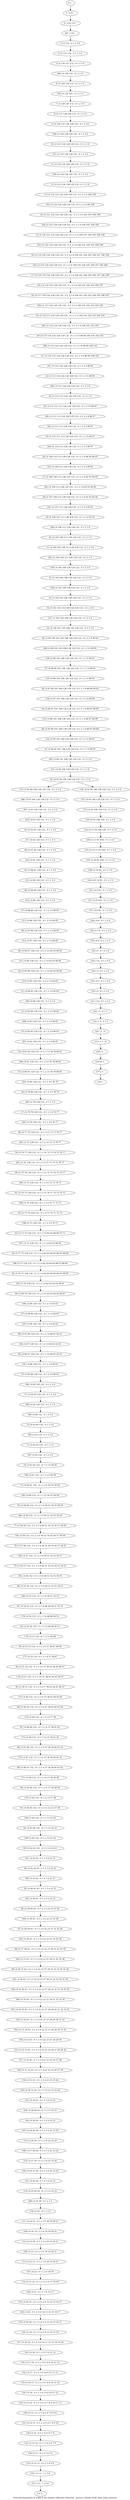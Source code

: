 digraph G {
graph [label="Tree-decomposition of width 8 for register allocator (function _process_thread_shell_rime_ping_process)"]
0[label="0 | : "];
1[label="1 | 133 : "];
2[label="2 | 132 133 : "];
3[label="3 | 6 132 : 0 1 2 3 4 "];
4[label="4 | 6 131 132 : 0 1 2 3 4 "];
5[label="5 | 6 130 131 132 : 0 1 2 3 4 "];
6[label="6 | 6 129 130 132 : 0 1 2 3 4 "];
7[label="7 | 6 128 129 132 : 0 1 2 3 4 "];
8[label="8 | 6 127 128 129 132 : 0 1 2 3 4 "];
9[label="9 | 6 126 127 128 129 132 : 0 1 2 3 4 "];
10[label="10 | 6 125 126 128 129 132 : 0 1 2 3 4 "];
11[label="11 | 6 124 125 128 129 132 : 0 1 2 3 4 "];
12[label="12 | 6 123 124 128 129 132 : 0 1 2 3 4 "];
13[label="13 | 6 122 123 124 128 129 132 : 0 1 2 3 4 108 109 "];
14[label="14 | 6 121 122 124 128 129 132 : 0 1 2 3 4 104 105 108 109 "];
15[label="15 | 6 120 121 124 128 129 132 : 0 1 2 3 4 100 101 104 105 108 109 "];
16[label="16 | 6 119 120 124 128 129 132 : 0 1 2 3 4 100 101 104 105 106 107 108 109 "];
17[label="17 | 6 118 119 124 128 129 132 : 0 1 2 3 4 100 101 104 105 106 107 108 109 "];
18[label="18 | 6 117 118 124 128 129 132 : 0 1 2 3 4 100 101 102 103 104 105 106 107 "];
19[label="19 | 6 116 117 124 128 129 132 : 0 1 2 3 4 100 101 102 103 104 105 "];
20[label="20 | 6 115 116 124 128 129 132 : 0 1 2 3 4 98 99 100 101 102 103 "];
21[label="21 | 6 114 115 124 128 129 132 : 0 1 2 3 4 98 99 100 101 "];
22[label="22 | 6 113 114 124 128 129 132 : 0 1 2 3 4 98 99 "];
23[label="23 | 6 112 113 124 128 129 132 : 0 1 2 3 4 "];
24[label="24 | 6 111 112 113 124 128 129 132 : 0 1 2 3 4 96 97 "];
25[label="25 | 6 110 111 113 128 129 132 : 0 1 2 3 4 96 97 "];
26[label="26 | 6 109 110 113 128 129 132 : 0 1 2 3 4 94 95 96 97 "];
27[label="27 | 6 108 109 113 128 129 132 : 0 1 2 3 4 92 93 94 95 "];
28[label="28 | 6 107 108 113 128 129 132 : 0 1 2 3 4 92 93 94 95 "];
29[label="29 | 6 106 107 113 128 129 132 : 0 1 2 3 4 92 93 "];
30[label="30 | 6 105 106 113 128 129 132 : 0 1 2 3 4 "];
31[label="31 | 6 104 105 106 113 128 129 132 : 0 1 2 3 4 "];
32[label="32 | 6 103 104 106 128 129 132 : 0 1 2 3 4 "];
33[label="33 | 6 102 103 106 128 129 132 : 0 1 2 3 4 "];
34[label="34 | 6 101 102 103 106 128 129 132 : 0 1 2 3 4 "];
35[label="35 | 6 100 101 103 106 128 129 132 : 0 1 2 3 4 "];
36[label="36 | 6 99 100 101 103 106 128 129 132 : 0 1 2 3 4 90 91 "];
37[label="37 | 6 98 99 101 106 128 129 132 : 0 1 2 3 4 90 91 "];
38[label="38 | 6 97 98 101 106 128 129 132 : 0 1 2 3 4 88 89 90 91 "];
39[label="39 | 6 96 97 101 106 128 129 132 : 0 1 2 3 4 86 87 88 89 "];
40[label="40 | 6 95 96 101 106 128 129 132 : 0 1 2 3 4 86 87 88 89 "];
41[label="41 | 6 94 95 101 106 128 129 132 : 0 1 2 3 4 86 87 "];
42[label="42 | 6 93 94 106 128 129 132 : 0 1 2 3 4 "];
43[label="43 | 6 92 93 128 132 : 0 1 2 3 4 "];
44[label="44 | 6 91 92 128 132 : 0 1 2 3 4 "];
45[label="45 | 6 90 91 128 132 : 0 1 2 3 4 "];
46[label="46 | 6 89 90 128 132 : 0 1 2 3 4 "];
47[label="47 | 6 88 89 128 132 : 0 1 2 3 4 84 85 "];
48[label="48 | 6 87 88 128 132 : 0 1 2 3 4 84 85 "];
49[label="49 | 6 86 87 128 132 : 0 1 2 3 4 82 83 84 85 "];
50[label="50 | 6 85 86 128 132 : 0 1 2 3 4 82 83 84 85 "];
51[label="51 | 6 84 85 128 132 : 0 1 2 3 4 82 83 "];
52[label="52 | 6 83 84 128 132 : 0 1 2 3 4 80 81 "];
53[label="53 | 6 82 83 128 132 : 0 1 2 3 4 80 81 "];
54[label="54 | 6 81 82 128 132 : 0 1 2 3 4 78 79 80 81 "];
55[label="55 | 6 80 81 128 132 : 0 1 2 3 4 78 79 80 81 "];
56[label="56 | 6 79 80 128 132 : 0 1 2 3 4 78 79 "];
57[label="57 | 6 78 79 128 132 : 0 1 2 3 4 76 77 "];
58[label="58 | 6 77 78 128 132 : 0 1 2 3 4 72 73 76 77 "];
59[label="59 | 6 76 77 128 132 : 0 1 2 3 4 72 73 74 75 76 77 "];
60[label="60 | 6 75 76 128 132 : 0 1 2 3 4 72 73 74 75 76 77 "];
61[label="61 | 6 74 75 128 132 : 0 1 2 3 4 70 71 72 73 74 75 "];
62[label="62 | 6 73 74 128 132 : 0 1 2 3 4 70 71 72 73 "];
63[label="63 | 6 72 73 128 132 : 0 1 2 3 4 62 63 68 69 70 71 "];
64[label="64 | 6 71 72 128 132 : 0 1 2 3 4 62 63 64 65 66 67 68 69 "];
65[label="65 | 6 70 71 128 132 : 0 1 2 3 4 62 63 64 65 66 67 68 69 "];
66[label="66 | 6 69 70 128 132 : 0 1 2 3 4 62 63 64 65 66 67 "];
67[label="67 | 6 68 69 128 132 : 0 1 2 3 4 62 63 "];
68[label="68 | 6 67 68 128 132 : 0 1 2 3 4 60 61 62 63 "];
69[label="69 | 6 66 67 128 132 : 0 1 2 3 4 60 61 62 63 "];
70[label="70 | 6 65 66 128 132 : 0 1 2 3 4 60 61 "];
71[label="71 | 6 64 65 128 132 : 0 1 2 3 4 "];
72[label="72 | 6 63 64 132 : 0 1 2 3 4 "];
73[label="73 | 6 62 63 132 : 0 1 2 3 4 "];
74[label="74 | 6 61 62 132 : 0 1 2 3 4 58 59 "];
75[label="75 | 6 60 61 132 : 0 1 2 3 4 54 55 58 59 "];
76[label="76 | 6 59 60 132 : 0 1 2 3 4 50 51 54 55 58 59 "];
77[label="77 | 6 58 59 132 : 0 1 2 3 4 50 51 54 55 56 57 58 59 "];
78[label="78 | 6 57 58 132 : 0 1 2 3 4 50 51 54 55 56 57 58 59 "];
79[label="79 | 6 56 57 132 : 0 1 2 3 4 50 51 52 53 54 55 56 57 "];
80[label="80 | 6 55 56 132 : 0 1 2 3 4 50 51 52 53 54 55 "];
81[label="81 | 6 54 55 132 : 0 1 2 3 4 48 49 50 51 52 53 "];
82[label="82 | 6 53 54 132 : 0 1 2 3 4 48 49 50 51 "];
83[label="83 | 6 52 53 132 : 0 1 2 3 4 37 38 47 48 49 "];
84[label="84 | 6 51 52 132 : 0 1 2 3 4 37 38 43 44 45 46 47 "];
85[label="85 | 6 50 51 132 : 0 1 2 3 4 37 38 43 44 45 46 47 "];
86[label="86 | 6 49 50 132 : 0 1 2 3 4 37 38 43 44 45 46 "];
87[label="87 | 6 48 49 132 : 0 1 2 3 4 37 38 41 42 "];
88[label="88 | 6 47 48 132 : 0 1 2 3 4 37 38 39 40 41 42 "];
89[label="89 | 6 46 47 132 : 0 1 2 3 4 37 38 39 40 41 42 "];
90[label="90 | 6 45 46 132 : 0 1 2 3 4 37 38 39 40 "];
91[label="91 | 6 44 45 132 : 0 1 2 3 4 22 23 37 38 "];
92[label="92 | 6 43 44 132 : 0 1 2 3 4 22 23 "];
93[label="93 | 6 42 43 132 : 0 1 2 3 4 22 23 "];
94[label="94 | 6 41 42 43 : 0 1 2 3 4 22 23 "];
95[label="95 | 6 40 41 43 : 0 1 2 3 4 22 23 "];
96[label="96 | 6 39 40 43 : 0 1 2 3 4 22 23 35 36 "];
97[label="97 | 6 38 39 43 : 0 1 2 3 4 22 23 31 32 35 36 "];
98[label="98 | 6 37 38 43 : 0 1 2 3 4 22 23 27 28 31 32 35 36 "];
99[label="99 | 6 36 37 43 : 0 1 2 3 4 22 23 27 28 31 32 33 34 35 36 "];
100[label="100 | 6 35 36 43 : 0 1 2 3 4 22 23 27 28 31 32 33 34 35 36 "];
101[label="101 | 6 34 35 43 : 0 1 2 3 4 22 23 27 28 29 30 31 32 33 34 "];
102[label="102 | 6 33 34 43 : 0 1 2 3 4 22 23 27 28 29 30 31 32 "];
103[label="103 | 6 32 33 43 : 0 1 2 3 4 22 23 25 26 27 28 29 30 "];
104[label="104 | 6 31 32 43 : 0 1 2 3 4 22 23 25 26 27 28 "];
105[label="105 | 6 30 31 43 : 0 1 2 3 4 22 23 25 26 "];
106[label="106 | 6 29 30 43 : 0 1 2 3 4 22 23 "];
107[label="107 | 6 28 29 30 : 0 1 2 3 4 22 23 24 "];
108[label="108 | 6 27 28 30 : 0 1 2 3 4 22 23 24 "];
109[label="109 | 6 26 27 30 : 0 1 2 3 4 22 23 24 "];
110[label="110 | 6 25 26 30 : 0 1 2 3 4 22 23 "];
111[label="111 | 6 24 25 : 0 1 2 3 4 18 19 20 21 "];
112[label="112 | 6 23 24 : 0 1 2 3 4 18 19 20 21 "];
113[label="113 | 6 22 23 : 0 1 2 3 4 18 19 20 21 "];
114[label="114 | 6 21 22 : 0 1 2 3 4 5 6 17 18 19 "];
115[label="115 | 6 20 21 : 0 1 2 3 4 5 6 13 14 15 16 17 "];
116[label="116 | 6 19 20 : 0 1 2 3 4 5 6 13 14 15 16 17 "];
117[label="117 | 6 18 19 : 0 1 2 3 4 5 6 11 12 13 14 15 16 "];
118[label="118 | 6 17 18 : 0 1 2 3 4 5 6 9 10 11 12 "];
119[label="119 | 6 16 17 : 0 1 2 3 4 5 6 9 10 11 12 "];
120[label="120 | 6 15 16 : 0 1 2 3 4 5 6 7 8 9 10 11 12 "];
121[label="121 | 6 14 15 : 0 1 2 3 4 5 6 7 8 9 10 "];
122[label="122 | 6 13 14 : 0 1 2 3 4 5 6 7 8 "];
123[label="123 | 6 12 13 : 0 1 2 3 4 5 6 "];
124[label="124 | 6 11 93 106 129 : 0 1 2 3 4 "];
125[label="125 | 6 10 11 93 106 : 0 1 2 3 4 "];
126[label="126 | 6 9 10 93 : 0 1 2 3 4 "];
127[label="127 | 6 8 9 93 : 0 1 2 3 4 "];
128[label="128 | 6 7 8 : 0 1 2 3 4 "];
129[label="129 | 5 6 : 0 1 2 3 4 "];
130[label="130 | 4 5 : 0 1 2 3 4 "];
131[label="131 | 3 4 : 0 1 2 3 4 "];
132[label="132 | 2 3 : 0 1 2 "];
133[label="133 | 1 2 : 0 "];
134[label="134 | 0 1 : "];
135[label="135 | 6 93 94 106 128 129 132 : 0 1 2 3 4 "];
136[label="136 | 6 93 94 106 128 129 132 : 0 1 2 3 4 "];
137[label="137 | : "];
138[label="138 | 6 13 : 0 1 2 3 4 5 6 "];
139[label="139 | 6 14 : 0 1 2 3 4 5 6 7 8 "];
140[label="140 | 6 15 : 0 1 2 3 4 5 6 7 8 9 10 "];
141[label="141 | 6 16 : 0 1 2 3 4 5 6 9 10 11 12 "];
142[label="142 | 6 17 : 0 1 2 3 4 5 6 9 10 11 12 "];
143[label="143 | 6 18 : 0 1 2 3 4 5 6 11 12 "];
144[label="144 | 6 19 : 0 1 2 3 4 5 6 13 14 15 16 "];
145[label="145 | 6 20 : 0 1 2 3 4 5 6 13 14 15 16 17 "];
146[label="146 | 6 21 : 0 1 2 3 4 5 6 17 "];
147[label="147 | 6 22 : 0 1 2 3 4 18 19 "];
148[label="148 | 6 23 : 0 1 2 3 4 18 19 20 21 "];
149[label="149 | 6 24 : 0 1 2 3 4 18 19 20 21 "];
150[label="150 | 6 25 : 0 1 2 3 4 "];
151[label="151 | 6 26 30 : 0 1 2 3 4 22 23 "];
152[label="152 | 6 27 30 : 0 1 2 3 4 22 23 24 "];
153[label="153 | 6 28 30 : 0 1 2 3 4 22 23 24 "];
154[label="154 | 6 29 30 : 0 1 2 3 4 22 23 "];
155[label="155 | 6 30 43 : 0 1 2 3 4 22 23 "];
156[label="156 | 6 31 43 : 0 1 2 3 4 22 23 25 26 "];
157[label="157 | 6 32 43 : 0 1 2 3 4 22 23 25 26 27 28 "];
158[label="158 | 6 33 43 : 0 1 2 3 4 22 23 27 28 29 30 "];
159[label="159 | 6 34 43 : 0 1 2 3 4 22 23 27 28 29 30 31 32 "];
160[label="160 | 6 35 43 : 0 1 2 3 4 22 23 27 28 31 32 33 34 "];
161[label="161 | 6 36 43 : 0 1 2 3 4 22 23 27 28 31 32 33 34 35 36 "];
162[label="162 | 6 37 43 : 0 1 2 3 4 22 23 27 28 31 32 35 36 "];
163[label="163 | 6 38 43 : 0 1 2 3 4 22 23 31 32 35 36 "];
164[label="164 | 6 39 43 : 0 1 2 3 4 22 23 35 36 "];
165[label="165 | 6 40 43 : 0 1 2 3 4 22 23 "];
166[label="166 | 6 41 43 : 0 1 2 3 4 22 23 "];
167[label="167 | 6 42 43 : 0 1 2 3 4 22 23 "];
168[label="168 | 6 43 132 : 0 1 2 3 4 22 23 "];
169[label="169 | 6 44 132 : 0 1 2 3 4 22 23 "];
170[label="170 | 6 45 132 : 0 1 2 3 4 37 38 "];
171[label="171 | 6 46 132 : 0 1 2 3 4 37 38 39 40 "];
172[label="172 | 6 47 132 : 0 1 2 3 4 37 38 39 40 41 42 "];
173[label="173 | 6 48 132 : 0 1 2 3 4 37 38 41 42 "];
174[label="174 | 6 49 132 : 0 1 2 3 4 37 38 "];
175[label="175 | 6 50 132 : 0 1 2 3 4 37 38 43 44 45 46 "];
176[label="176 | 6 51 132 : 0 1 2 3 4 37 38 43 44 45 46 47 "];
177[label="177 | 6 52 132 : 0 1 2 3 4 37 38 47 "];
178[label="178 | 6 53 132 : 0 1 2 3 4 48 49 "];
179[label="179 | 6 54 132 : 0 1 2 3 4 48 49 50 51 "];
180[label="180 | 6 55 132 : 0 1 2 3 4 50 51 52 53 "];
181[label="181 | 6 56 132 : 0 1 2 3 4 50 51 52 53 54 55 "];
182[label="182 | 6 57 132 : 0 1 2 3 4 50 51 54 55 56 57 "];
183[label="183 | 6 58 132 : 0 1 2 3 4 50 51 54 55 56 57 58 59 "];
184[label="184 | 6 59 132 : 0 1 2 3 4 50 51 54 55 58 59 "];
185[label="185 | 6 60 132 : 0 1 2 3 4 54 55 58 59 "];
186[label="186 | 6 61 132 : 0 1 2 3 4 58 59 "];
187[label="187 | 6 62 132 : 0 1 2 3 4 "];
188[label="188 | 6 63 132 : 0 1 2 3 4 "];
189[label="189 | 6 64 132 : 0 1 2 3 4 "];
190[label="190 | 6 65 128 132 : 0 1 2 3 4 "];
191[label="191 | 6 66 128 132 : 0 1 2 3 4 60 61 "];
192[label="192 | 6 67 128 132 : 0 1 2 3 4 60 61 62 63 "];
193[label="193 | 6 68 128 132 : 0 1 2 3 4 62 63 "];
194[label="194 | 6 69 128 132 : 0 1 2 3 4 62 63 "];
195[label="195 | 6 70 128 132 : 0 1 2 3 4 62 63 64 65 66 67 "];
196[label="196 | 6 71 128 132 : 0 1 2 3 4 62 63 64 65 66 67 68 69 "];
197[label="197 | 6 72 128 132 : 0 1 2 3 4 62 63 68 69 "];
198[label="198 | 6 73 128 132 : 0 1 2 3 4 70 71 "];
199[label="199 | 6 74 128 132 : 0 1 2 3 4 70 71 72 73 "];
200[label="200 | 6 75 128 132 : 0 1 2 3 4 72 73 74 75 "];
201[label="201 | 6 76 128 132 : 0 1 2 3 4 72 73 74 75 76 77 "];
202[label="202 | 6 77 128 132 : 0 1 2 3 4 72 73 76 77 "];
203[label="203 | 6 78 128 132 : 0 1 2 3 4 76 77 "];
204[label="204 | 6 79 128 132 : 0 1 2 3 4 "];
205[label="205 | 6 80 128 132 : 0 1 2 3 4 78 79 "];
206[label="206 | 6 81 128 132 : 0 1 2 3 4 78 79 80 81 "];
207[label="207 | 6 82 128 132 : 0 1 2 3 4 80 81 "];
208[label="208 | 6 83 128 132 : 0 1 2 3 4 80 81 "];
209[label="209 | 6 84 128 132 : 0 1 2 3 4 "];
210[label="210 | 6 85 128 132 : 0 1 2 3 4 82 83 "];
211[label="211 | 6 86 128 132 : 0 1 2 3 4 82 83 84 85 "];
212[label="212 | 6 87 128 132 : 0 1 2 3 4 84 85 "];
213[label="213 | 6 88 128 132 : 0 1 2 3 4 84 85 "];
214[label="214 | 6 89 128 132 : 0 1 2 3 4 "];
215[label="215 | 6 90 128 132 : 0 1 2 3 4 "];
216[label="216 | 6 91 128 132 : 0 1 2 3 4 "];
217[label="217 | 6 92 128 132 : 0 1 2 3 4 "];
218[label="218 | 6 93 128 132 : 0 1 2 3 4 "];
219[label="219 | : "];
220[label="220 | 1 : "];
221[label="221 | 2 : 0 "];
222[label="222 | 3 : 0 1 2 "];
223[label="223 | 4 : 0 1 2 3 4 "];
224[label="224 | 5 : 0 1 2 3 4 "];
225[label="225 | 6 : 0 1 2 3 4 "];
226[label="226 | 6 8 : 0 1 2 3 4 "];
227[label="227 | 6 9 93 : 0 1 2 3 4 "];
228[label="228 | 6 10 93 : 0 1 2 3 4 "];
229[label="229 | 6 11 93 106 : 0 1 2 3 4 "];
230[label="230 | 6 93 106 129 : 0 1 2 3 4 "];
231[label="231 | 6 94 106 128 129 132 : 0 1 2 3 4 "];
232[label="232 | 6 95 101 106 128 129 132 : 0 1 2 3 4 86 87 "];
233[label="233 | 6 96 101 106 128 129 132 : 0 1 2 3 4 86 87 88 89 "];
234[label="234 | 6 97 101 106 128 129 132 : 0 1 2 3 4 88 89 "];
235[label="235 | 6 98 101 106 128 129 132 : 0 1 2 3 4 90 91 "];
236[label="236 | 6 99 101 106 128 129 132 : 0 1 2 3 4 90 91 "];
237[label="237 | 6 101 103 106 128 129 132 : 0 1 2 3 4 "];
238[label="238 | 6 103 106 128 129 132 : 0 1 2 3 4 "];
239[label="239 | 6 104 106 128 129 132 : 0 1 2 3 4 "];
240[label="240 | 6 106 113 128 129 132 : 0 1 2 3 4 "];
241[label="241 | 6 107 113 128 129 132 : 0 1 2 3 4 92 93 "];
242[label="242 | 6 108 113 128 129 132 : 0 1 2 3 4 92 93 94 95 "];
243[label="243 | 6 109 113 128 129 132 : 0 1 2 3 4 94 95 "];
244[label="244 | 6 110 113 128 129 132 : 0 1 2 3 4 96 97 "];
245[label="245 | 6 111 113 128 129 132 : 0 1 2 3 4 96 97 "];
246[label="246 | 6 113 124 128 129 132 : 0 1 2 3 4 "];
247[label="247 | 6 114 124 128 129 132 : 0 1 2 3 4 98 99 "];
248[label="248 | 6 115 124 128 129 132 : 0 1 2 3 4 98 99 100 101 "];
249[label="249 | 6 116 124 128 129 132 : 0 1 2 3 4 100 101 102 103 "];
250[label="250 | 6 117 124 128 129 132 : 0 1 2 3 4 100 101 102 103 104 105 "];
251[label="251 | 6 118 124 128 129 132 : 0 1 2 3 4 100 101 104 105 106 107 "];
252[label="252 | 6 119 124 128 129 132 : 0 1 2 3 4 100 101 104 105 106 107 108 109 "];
253[label="253 | 6 120 124 128 129 132 : 0 1 2 3 4 100 101 104 105 108 109 "];
254[label="254 | 6 121 124 128 129 132 : 0 1 2 3 4 104 105 108 109 "];
255[label="255 | 6 122 124 128 129 132 : 0 1 2 3 4 108 109 "];
256[label="256 | 6 124 128 129 132 : 0 1 2 3 4 "];
257[label="257 | 6 125 128 129 132 : 0 1 2 3 4 "];
258[label="258 | 6 126 128 129 132 : 0 1 2 3 4 "];
259[label="259 | 6 129 132 : 0 1 2 3 4 "];
260[label="260 | 6 130 132 : 0 1 2 3 4 "];
261[label="261 | 132 : "];
262[label="262 | 6 111 113 124 128 129 132 : 0 1 2 3 4 96 97 "];
263[label="263 | 6 104 106 113 128 129 132 : 0 1 2 3 4 "];
264[label="264 | 6 99 101 103 106 128 129 132 : 0 1 2 3 4 90 91 "];
265[label="265 | 6 94 101 106 128 129 132 : 0 1 2 3 4 "];
266[label="266 | 6 93 106 128 129 132 : 0 1 2 3 4 "];
267[label="267 | 6 93 128 129 132 : 0 1 2 3 4 "];
268[label="268 | 6 64 128 132 : 0 1 2 3 4 "];
269[label="269 | 6 25 30 : 0 1 2 3 4 "];
270[label="270 | 12 13 : 1 2 5 6 "];
271[label="271 | 13 : 1 2 5 6 "];
272[label="272 | 6 93 106 128 129 132 : 0 1 2 3 4 "];
273[label="273 | 6 93 106 129 132 : 0 1 2 3 4 "];
274[label="274 | 6 10 93 106 : 0 1 2 3 4 "];
275[label="275 | 6 8 93 : 0 1 2 3 4 "];
276[label="276 | 6 8 : 0 1 2 3 4 "];
277[label="277 | 1 : "];
0->1 ;
1->2 ;
3->4 ;
4->5 ;
7->8 ;
8->9 ;
12->13 ;
23->24 ;
30->31 ;
33->34 ;
35->36 ;
42->135 ;
42->136 ;
138->123 ;
122->138 ;
139->122 ;
121->139 ;
140->121 ;
120->140 ;
141->120 ;
119->141 ;
142->119 ;
118->142 ;
143->118 ;
117->143 ;
144->117 ;
116->144 ;
145->116 ;
115->145 ;
146->115 ;
114->146 ;
147->114 ;
113->147 ;
148->113 ;
112->148 ;
149->112 ;
111->149 ;
150->111 ;
151->110 ;
109->151 ;
152->109 ;
108->152 ;
153->108 ;
107->153 ;
154->107 ;
106->154 ;
155->106 ;
105->155 ;
156->105 ;
104->156 ;
157->104 ;
103->157 ;
158->103 ;
102->158 ;
159->102 ;
101->159 ;
160->101 ;
100->160 ;
161->100 ;
99->161 ;
162->99 ;
98->162 ;
163->98 ;
97->163 ;
164->97 ;
96->164 ;
165->96 ;
95->165 ;
166->95 ;
94->166 ;
167->94 ;
93->167 ;
168->93 ;
92->168 ;
169->92 ;
91->169 ;
170->91 ;
90->170 ;
171->90 ;
89->171 ;
172->89 ;
88->172 ;
173->88 ;
87->173 ;
174->87 ;
86->174 ;
175->86 ;
85->175 ;
176->85 ;
84->176 ;
177->84 ;
83->177 ;
178->83 ;
82->178 ;
179->82 ;
81->179 ;
180->81 ;
80->180 ;
181->80 ;
79->181 ;
182->79 ;
78->182 ;
183->78 ;
77->183 ;
184->77 ;
76->184 ;
185->76 ;
75->185 ;
186->75 ;
74->186 ;
187->74 ;
73->187 ;
188->73 ;
72->188 ;
189->72 ;
190->71 ;
70->190 ;
191->70 ;
69->191 ;
192->69 ;
68->192 ;
193->68 ;
67->193 ;
194->67 ;
66->194 ;
195->66 ;
65->195 ;
196->65 ;
64->196 ;
197->64 ;
63->197 ;
198->63 ;
62->198 ;
199->62 ;
61->199 ;
200->61 ;
60->200 ;
201->60 ;
59->201 ;
202->59 ;
58->202 ;
203->58 ;
57->203 ;
204->57 ;
56->204 ;
205->56 ;
55->205 ;
206->55 ;
54->206 ;
207->54 ;
53->207 ;
208->53 ;
52->208 ;
209->52 ;
51->209 ;
210->51 ;
50->210 ;
211->50 ;
49->211 ;
212->49 ;
48->212 ;
213->48 ;
47->213 ;
214->47 ;
46->214 ;
215->46 ;
45->215 ;
216->45 ;
44->216 ;
217->44 ;
43->217 ;
218->43 ;
220->134 ;
133->220 ;
221->133 ;
132->221 ;
222->132 ;
131->222 ;
223->131 ;
130->223 ;
224->130 ;
129->224 ;
225->129 ;
226->128 ;
227->127 ;
126->227 ;
228->126 ;
229->125 ;
124->229 ;
230->124 ;
231->42 ;
232->41 ;
40->232 ;
233->40 ;
39->233 ;
234->39 ;
38->234 ;
235->38 ;
37->235 ;
236->37 ;
237->35 ;
34->237 ;
238->33 ;
32->238 ;
239->32 ;
240->30 ;
29->240 ;
241->29 ;
28->241 ;
242->28 ;
27->242 ;
243->27 ;
26->243 ;
244->26 ;
25->244 ;
245->25 ;
246->23 ;
22->246 ;
247->22 ;
21->247 ;
248->21 ;
20->248 ;
249->20 ;
19->249 ;
250->19 ;
18->250 ;
251->18 ;
17->251 ;
252->17 ;
16->252 ;
253->16 ;
15->253 ;
254->15 ;
14->254 ;
255->14 ;
13->255 ;
256->12 ;
11->256 ;
257->11 ;
10->257 ;
258->10 ;
9->258 ;
259->7 ;
6->259 ;
260->6 ;
5->260 ;
261->3 ;
2->261 ;
262->245 ;
24->262 ;
263->239 ;
31->263 ;
264->236 ;
36->264 ;
265->231 ;
41->265 ;
135->266 ;
267->218 ;
266->267 ;
268->189 ;
71->268 ;
269->150 ;
110->269 ;
123->270 ;
271->137 ;
270->271 ;
136->272 ;
273->230 ;
272->273 ;
274->228 ;
125->274 ;
275->226 ;
127->275 ;
276->225 ;
128->276 ;
277->219 ;
134->277 ;
}

